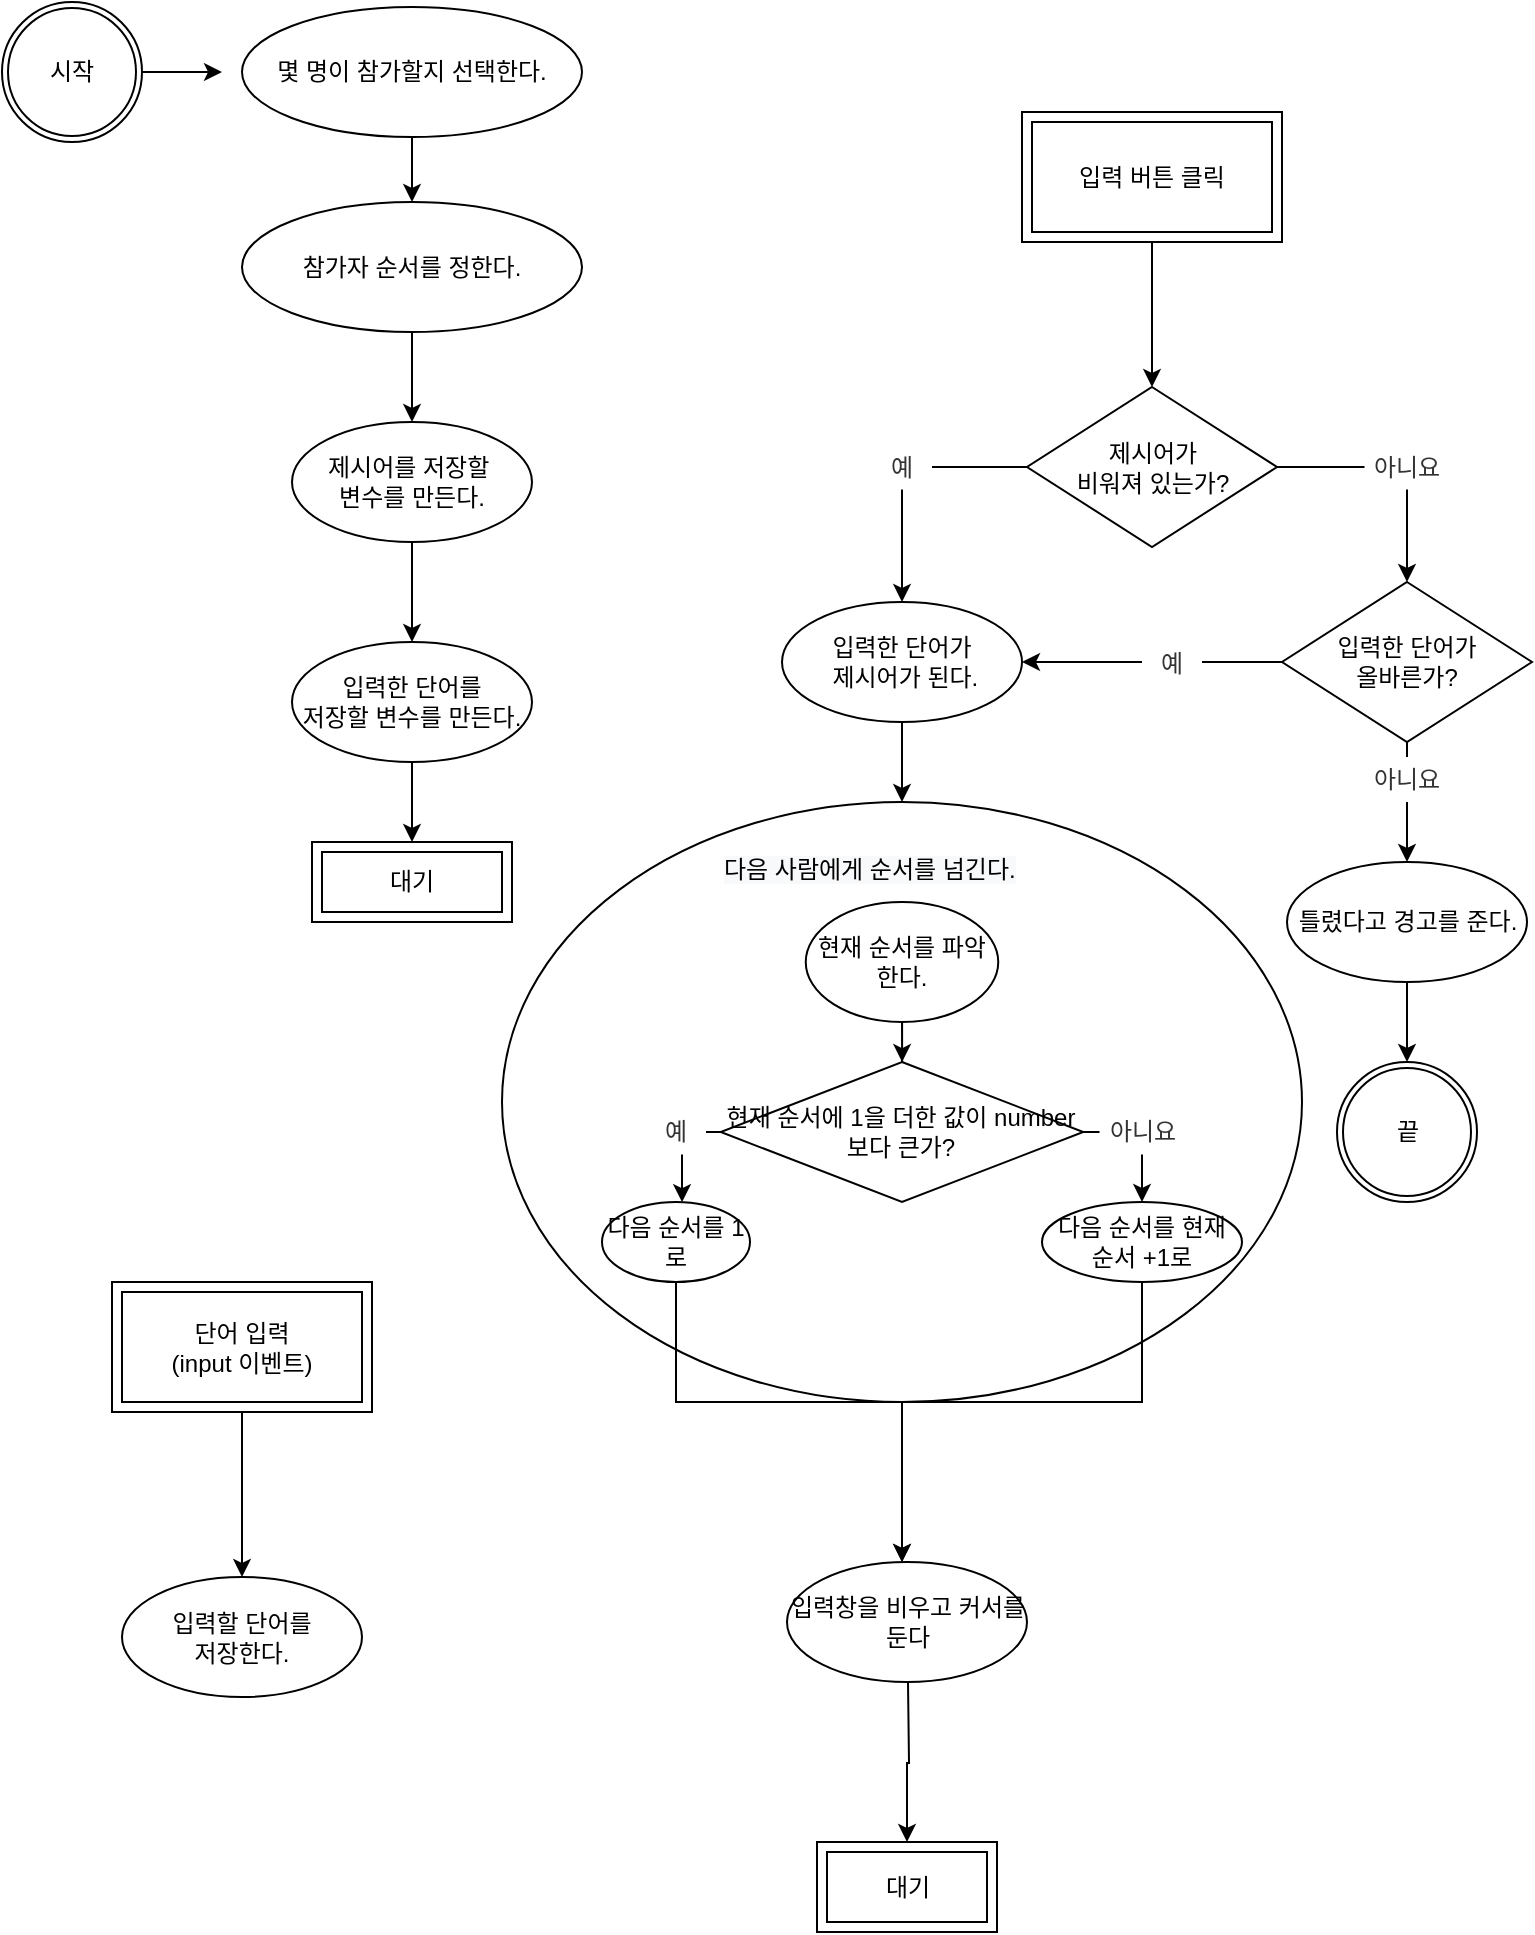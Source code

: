 <mxfile version="20.3.7" type="github">
  <diagram id="BKgCN4qbo_8PVQv8CQGY" name="페이지-1">
    <mxGraphModel dx="1049" dy="966" grid="1" gridSize="10" guides="1" tooltips="1" connect="1" arrows="1" fold="1" page="1" pageScale="1" pageWidth="827" pageHeight="1169" math="0" shadow="0">
      <root>
        <mxCell id="0" />
        <mxCell id="1" parent="0" />
        <mxCell id="66dJpSZi2h7cAA9dzKoU-3" style="edgeStyle=orthogonalEdgeStyle;rounded=0;orthogonalLoop=1;jettySize=auto;html=1;exitX=1;exitY=0.5;exitDx=0;exitDy=0;" parent="1" source="66dJpSZi2h7cAA9dzKoU-1" edge="1">
          <mxGeometry relative="1" as="geometry">
            <mxPoint x="120" y="45" as="targetPoint" />
          </mxGeometry>
        </mxCell>
        <mxCell id="66dJpSZi2h7cAA9dzKoU-1" value="시작" style="ellipse;shape=doubleEllipse;margin=3;whiteSpace=wrap;html=1;align=center;" parent="1" vertex="1">
          <mxGeometry x="10" y="10" width="70" height="70" as="geometry" />
        </mxCell>
        <mxCell id="66dJpSZi2h7cAA9dzKoU-9" value="" style="edgeStyle=orthogonalEdgeStyle;rounded=0;orthogonalLoop=1;jettySize=auto;html=1;" parent="1" source="66dJpSZi2h7cAA9dzKoU-7" target="66dJpSZi2h7cAA9dzKoU-8" edge="1">
          <mxGeometry relative="1" as="geometry" />
        </mxCell>
        <mxCell id="66dJpSZi2h7cAA9dzKoU-7" value="몇 명이 참가할지 선택한다." style="ellipse;whiteSpace=wrap;html=1;" parent="1" vertex="1">
          <mxGeometry x="130" y="12.5" width="170" height="65" as="geometry" />
        </mxCell>
        <mxCell id="66dJpSZi2h7cAA9dzKoU-39" value="" style="edgeStyle=orthogonalEdgeStyle;rounded=0;orthogonalLoop=1;jettySize=auto;html=1;" parent="1" source="66dJpSZi2h7cAA9dzKoU-8" target="66dJpSZi2h7cAA9dzKoU-38" edge="1">
          <mxGeometry relative="1" as="geometry" />
        </mxCell>
        <mxCell id="66dJpSZi2h7cAA9dzKoU-8" value="참가자 순서를 정한다." style="ellipse;whiteSpace=wrap;html=1;" parent="1" vertex="1">
          <mxGeometry x="130" y="110" width="170" height="65" as="geometry" />
        </mxCell>
        <mxCell id="66dJpSZi2h7cAA9dzKoU-12" value="대기" style="shape=ext;margin=3;double=1;whiteSpace=wrap;html=1;align=center;" parent="1" vertex="1">
          <mxGeometry x="165" y="430" width="100" height="40" as="geometry" />
        </mxCell>
        <mxCell id="66dJpSZi2h7cAA9dzKoU-15" value="" style="edgeStyle=orthogonalEdgeStyle;rounded=0;orthogonalLoop=1;jettySize=auto;html=1;" parent="1" source="66dJpSZi2h7cAA9dzKoU-13" target="66dJpSZi2h7cAA9dzKoU-14" edge="1">
          <mxGeometry relative="1" as="geometry" />
        </mxCell>
        <mxCell id="66dJpSZi2h7cAA9dzKoU-13" value="입력 버튼 클릭" style="shape=ext;margin=3;double=1;whiteSpace=wrap;html=1;align=center;" parent="1" vertex="1">
          <mxGeometry x="520" y="65" width="130" height="65" as="geometry" />
        </mxCell>
        <mxCell id="66dJpSZi2h7cAA9dzKoU-19" value="" style="edgeStyle=orthogonalEdgeStyle;rounded=0;orthogonalLoop=1;jettySize=auto;html=1;" parent="1" source="66dJpSZi2h7cAA9dzKoU-14" target="66dJpSZi2h7cAA9dzKoU-18" edge="1">
          <mxGeometry relative="1" as="geometry" />
        </mxCell>
        <mxCell id="66dJpSZi2h7cAA9dzKoU-28" value="" style="edgeStyle=orthogonalEdgeStyle;rounded=0;orthogonalLoop=1;jettySize=auto;html=1;" parent="1" source="66dJpSZi2h7cAA9dzKoU-14" target="66dJpSZi2h7cAA9dzKoU-27" edge="1">
          <mxGeometry relative="1" as="geometry" />
        </mxCell>
        <mxCell id="66dJpSZi2h7cAA9dzKoU-14" value="제시어가 &lt;br&gt;비워져 있는가?" style="rhombus;whiteSpace=wrap;html=1;" parent="1" vertex="1">
          <mxGeometry x="522.5" y="202.5" width="125" height="80" as="geometry" />
        </mxCell>
        <mxCell id="66dJpSZi2h7cAA9dzKoU-21" value="" style="edgeStyle=orthogonalEdgeStyle;rounded=0;orthogonalLoop=1;jettySize=auto;html=1;" parent="1" source="66dJpSZi2h7cAA9dzKoU-18" target="66dJpSZi2h7cAA9dzKoU-20" edge="1">
          <mxGeometry relative="1" as="geometry" />
        </mxCell>
        <mxCell id="66dJpSZi2h7cAA9dzKoU-18" value="입력한 단어가&lt;br&gt;&amp;nbsp;제시어가 된다." style="ellipse;whiteSpace=wrap;html=1;" parent="1" vertex="1">
          <mxGeometry x="400" y="310" width="120" height="60" as="geometry" />
        </mxCell>
        <mxCell id="66dJpSZi2h7cAA9dzKoU-22" value="대기" style="shape=ext;margin=3;double=1;whiteSpace=wrap;html=1;align=center;" parent="1" vertex="1">
          <mxGeometry x="417.5" y="930" width="90" height="45" as="geometry" />
        </mxCell>
        <mxCell id="66dJpSZi2h7cAA9dzKoU-25" value="예" style="text;html=1;strokeColor=none;fillColor=default;align=center;verticalAlign=middle;whiteSpace=wrap;rounded=0;fontColor=#333333;" parent="1" vertex="1">
          <mxGeometry x="445" y="231.25" width="30" height="22.5" as="geometry" />
        </mxCell>
        <mxCell id="66dJpSZi2h7cAA9dzKoU-29" style="edgeStyle=orthogonalEdgeStyle;rounded=0;orthogonalLoop=1;jettySize=auto;html=1;exitX=0;exitY=0.5;exitDx=0;exitDy=0;entryX=1;entryY=0.5;entryDx=0;entryDy=0;" parent="1" source="66dJpSZi2h7cAA9dzKoU-27" target="66dJpSZi2h7cAA9dzKoU-18" edge="1">
          <mxGeometry relative="1" as="geometry" />
        </mxCell>
        <mxCell id="66dJpSZi2h7cAA9dzKoU-32" value="" style="edgeStyle=orthogonalEdgeStyle;rounded=0;orthogonalLoop=1;jettySize=auto;html=1;" parent="1" source="66dJpSZi2h7cAA9dzKoU-27" target="66dJpSZi2h7cAA9dzKoU-31" edge="1">
          <mxGeometry relative="1" as="geometry" />
        </mxCell>
        <mxCell id="66dJpSZi2h7cAA9dzKoU-27" value="입력한 단어가 &lt;br&gt;올바른가?" style="rhombus;whiteSpace=wrap;html=1;" parent="1" vertex="1">
          <mxGeometry x="650" y="300" width="125" height="80" as="geometry" />
        </mxCell>
        <mxCell id="66dJpSZi2h7cAA9dzKoU-30" value="예" style="text;html=1;strokeColor=none;fillColor=default;align=center;verticalAlign=middle;whiteSpace=wrap;rounded=0;fontColor=#333333;" parent="1" vertex="1">
          <mxGeometry x="580" y="330" width="30" height="22.5" as="geometry" />
        </mxCell>
        <mxCell id="66dJpSZi2h7cAA9dzKoU-36" style="edgeStyle=orthogonalEdgeStyle;rounded=0;orthogonalLoop=1;jettySize=auto;html=1;exitX=0.5;exitY=1;exitDx=0;exitDy=0;entryX=0.5;entryY=0;entryDx=0;entryDy=0;" parent="1" source="66dJpSZi2h7cAA9dzKoU-31" target="66dJpSZi2h7cAA9dzKoU-35" edge="1">
          <mxGeometry relative="1" as="geometry" />
        </mxCell>
        <mxCell id="66dJpSZi2h7cAA9dzKoU-31" value="틀렸다고 경고를 준다." style="ellipse;whiteSpace=wrap;html=1;" parent="1" vertex="1">
          <mxGeometry x="652.5" y="440" width="120" height="60" as="geometry" />
        </mxCell>
        <mxCell id="66dJpSZi2h7cAA9dzKoU-33" value="아니요" style="text;html=1;strokeColor=none;fillColor=default;align=center;verticalAlign=middle;whiteSpace=wrap;rounded=0;fontColor=#333333;" parent="1" vertex="1">
          <mxGeometry x="691.25" y="231.25" width="42.5" height="22.5" as="geometry" />
        </mxCell>
        <mxCell id="66dJpSZi2h7cAA9dzKoU-34" value="아니요" style="text;html=1;strokeColor=none;fillColor=default;align=center;verticalAlign=middle;whiteSpace=wrap;rounded=0;fontColor=#333333;" parent="1" vertex="1">
          <mxGeometry x="691.25" y="387.5" width="42.5" height="22.5" as="geometry" />
        </mxCell>
        <mxCell id="66dJpSZi2h7cAA9dzKoU-35" value="끝" style="ellipse;shape=doubleEllipse;margin=3;whiteSpace=wrap;html=1;align=center;" parent="1" vertex="1">
          <mxGeometry x="677.5" y="540" width="70" height="70" as="geometry" />
        </mxCell>
        <mxCell id="66dJpSZi2h7cAA9dzKoU-42" value="" style="edgeStyle=orthogonalEdgeStyle;rounded=0;orthogonalLoop=1;jettySize=auto;html=1;" parent="1" source="66dJpSZi2h7cAA9dzKoU-38" target="66dJpSZi2h7cAA9dzKoU-41" edge="1">
          <mxGeometry relative="1" as="geometry" />
        </mxCell>
        <mxCell id="66dJpSZi2h7cAA9dzKoU-38" value="제시어를 저장할&amp;nbsp;&lt;br&gt;변수를 만든다." style="ellipse;whiteSpace=wrap;html=1;" parent="1" vertex="1">
          <mxGeometry x="155" y="220" width="120" height="60" as="geometry" />
        </mxCell>
        <mxCell id="66dJpSZi2h7cAA9dzKoU-45" style="edgeStyle=orthogonalEdgeStyle;rounded=0;orthogonalLoop=1;jettySize=auto;html=1;exitX=0.5;exitY=1;exitDx=0;exitDy=0;entryX=0.5;entryY=0;entryDx=0;entryDy=0;" parent="1" source="66dJpSZi2h7cAA9dzKoU-41" target="66dJpSZi2h7cAA9dzKoU-12" edge="1">
          <mxGeometry relative="1" as="geometry" />
        </mxCell>
        <mxCell id="66dJpSZi2h7cAA9dzKoU-41" value="입력한 단어를 &lt;br&gt;저장할 변수를 만든다." style="ellipse;whiteSpace=wrap;html=1;" parent="1" vertex="1">
          <mxGeometry x="155" y="330" width="120" height="60" as="geometry" />
        </mxCell>
        <mxCell id="66dJpSZi2h7cAA9dzKoU-49" value="" style="edgeStyle=orthogonalEdgeStyle;rounded=0;orthogonalLoop=1;jettySize=auto;html=1;" parent="1" source="66dJpSZi2h7cAA9dzKoU-46" target="66dJpSZi2h7cAA9dzKoU-48" edge="1">
          <mxGeometry relative="1" as="geometry" />
        </mxCell>
        <mxCell id="66dJpSZi2h7cAA9dzKoU-46" value="단어 입력&lt;br&gt;(input 이벤트)" style="shape=ext;margin=3;double=1;whiteSpace=wrap;html=1;align=center;" parent="1" vertex="1">
          <mxGeometry x="65" y="650" width="130" height="65" as="geometry" />
        </mxCell>
        <mxCell id="66dJpSZi2h7cAA9dzKoU-48" value="입력할 단어를&lt;br&gt;저장한다." style="ellipse;whiteSpace=wrap;html=1;" parent="1" vertex="1">
          <mxGeometry x="70" y="797.5" width="120" height="60" as="geometry" />
        </mxCell>
        <mxCell id="66dJpSZi2h7cAA9dzKoU-52" value="" style="group" parent="1" vertex="1" connectable="0">
          <mxGeometry x="260" y="410" width="400" height="300" as="geometry" />
        </mxCell>
        <mxCell id="66dJpSZi2h7cAA9dzKoU-20" value="" style="ellipse;whiteSpace=wrap;html=1;" parent="66dJpSZi2h7cAA9dzKoU-52" vertex="1">
          <mxGeometry width="400" height="300" as="geometry" />
        </mxCell>
        <mxCell id="66dJpSZi2h7cAA9dzKoU-51" value="&lt;span style=&quot;color: rgb(0, 0, 0); font-family: Helvetica; font-size: 12px; font-style: normal; font-variant-ligatures: normal; font-variant-caps: normal; font-weight: 400; letter-spacing: normal; orphans: 2; text-align: center; text-indent: 0px; text-transform: none; widows: 2; word-spacing: 0px; -webkit-text-stroke-width: 0px; background-color: rgb(248, 249, 250); text-decoration-thickness: initial; text-decoration-style: initial; text-decoration-color: initial; float: none; display: inline !important;&quot;&gt;다음 사람에게&amp;nbsp;&lt;/span&gt;&lt;span style=&quot;color: rgb(0, 0, 0); font-family: Helvetica; font-size: 12px; font-style: normal; font-variant-ligatures: normal; font-variant-caps: normal; font-weight: 400; letter-spacing: normal; orphans: 2; text-align: center; text-indent: 0px; text-transform: none; widows: 2; word-spacing: 0px; -webkit-text-stroke-width: 0px; background-color: rgb(248, 249, 250); text-decoration-thickness: initial; text-decoration-style: initial; text-decoration-color: initial; float: none; display: inline !important;&quot;&gt;순서를 넘긴다.&lt;/span&gt;" style="text;whiteSpace=wrap;html=1;" parent="66dJpSZi2h7cAA9dzKoU-52" vertex="1">
          <mxGeometry x="109.38" y="20" width="200" height="20" as="geometry" />
        </mxCell>
        <mxCell id="66dJpSZi2h7cAA9dzKoU-53" value="현재 순서를 파악한다." style="ellipse;whiteSpace=wrap;html=1;rounded=0;fillColor=default;" parent="66dJpSZi2h7cAA9dzKoU-52" vertex="1">
          <mxGeometry x="151.875" y="50" width="96.25" height="60" as="geometry" />
        </mxCell>
        <mxCell id="66dJpSZi2h7cAA9dzKoU-62" style="edgeStyle=orthogonalEdgeStyle;rounded=0;orthogonalLoop=1;jettySize=auto;html=1;exitX=1;exitY=0.5;exitDx=0;exitDy=0;entryX=0.5;entryY=0;entryDx=0;entryDy=0;" parent="66dJpSZi2h7cAA9dzKoU-52" source="66dJpSZi2h7cAA9dzKoU-54" target="66dJpSZi2h7cAA9dzKoU-61" edge="1">
          <mxGeometry relative="1" as="geometry" />
        </mxCell>
        <mxCell id="66dJpSZi2h7cAA9dzKoU-54" value="현재 순서에 1을 더한 값이 number보다 큰가?" style="rhombus;whiteSpace=wrap;html=1;rounded=0;" parent="66dJpSZi2h7cAA9dzKoU-52" vertex="1">
          <mxGeometry x="109.375" y="130" width="181.25" height="70" as="geometry" />
        </mxCell>
        <mxCell id="66dJpSZi2h7cAA9dzKoU-55" value="" style="edgeStyle=orthogonalEdgeStyle;rounded=0;orthogonalLoop=1;jettySize=auto;html=1;" parent="66dJpSZi2h7cAA9dzKoU-52" source="66dJpSZi2h7cAA9dzKoU-53" target="66dJpSZi2h7cAA9dzKoU-54" edge="1">
          <mxGeometry relative="1" as="geometry" />
        </mxCell>
        <mxCell id="66dJpSZi2h7cAA9dzKoU-58" value="다음 순서를 1로" style="ellipse;whiteSpace=wrap;html=1;rounded=0;" parent="66dJpSZi2h7cAA9dzKoU-52" vertex="1">
          <mxGeometry x="50" y="200" width="74" height="40" as="geometry" />
        </mxCell>
        <mxCell id="66dJpSZi2h7cAA9dzKoU-59" value="" style="edgeStyle=orthogonalEdgeStyle;rounded=0;orthogonalLoop=1;jettySize=auto;html=1;" parent="66dJpSZi2h7cAA9dzKoU-52" source="66dJpSZi2h7cAA9dzKoU-54" target="66dJpSZi2h7cAA9dzKoU-58" edge="1">
          <mxGeometry relative="1" as="geometry">
            <Array as="points">
              <mxPoint x="90" y="165" />
            </Array>
          </mxGeometry>
        </mxCell>
        <mxCell id="66dJpSZi2h7cAA9dzKoU-61" value="다음 순서를 현재 순서 +1로" style="ellipse;whiteSpace=wrap;html=1;rounded=0;" parent="66dJpSZi2h7cAA9dzKoU-52" vertex="1">
          <mxGeometry x="270" y="200" width="100" height="40" as="geometry" />
        </mxCell>
        <mxCell id="66dJpSZi2h7cAA9dzKoU-67" value="예" style="text;html=1;strokeColor=none;fillColor=default;align=center;verticalAlign=middle;whiteSpace=wrap;rounded=0;fontColor=#333333;" parent="66dJpSZi2h7cAA9dzKoU-52" vertex="1">
          <mxGeometry x="72" y="153.75" width="30" height="22.5" as="geometry" />
        </mxCell>
        <mxCell id="66dJpSZi2h7cAA9dzKoU-71" value="아니요" style="text;html=1;strokeColor=none;fillColor=default;align=center;verticalAlign=middle;whiteSpace=wrap;rounded=0;fontColor=#333333;" parent="66dJpSZi2h7cAA9dzKoU-52" vertex="1">
          <mxGeometry x="298.75" y="153.75" width="42.5" height="22.5" as="geometry" />
        </mxCell>
        <mxCell id="66dJpSZi2h7cAA9dzKoU-65" style="edgeStyle=orthogonalEdgeStyle;rounded=0;orthogonalLoop=1;jettySize=auto;html=1;exitX=0.5;exitY=1;exitDx=0;exitDy=0;" parent="1" source="66dJpSZi2h7cAA9dzKoU-58" edge="1">
          <mxGeometry relative="1" as="geometry">
            <Array as="points">
              <mxPoint x="347" y="710" />
              <mxPoint x="460" y="710" />
              <mxPoint x="460" y="790" />
            </Array>
            <mxPoint x="460" y="790" as="targetPoint" />
          </mxGeometry>
        </mxCell>
        <mxCell id="66dJpSZi2h7cAA9dzKoU-66" style="edgeStyle=orthogonalEdgeStyle;rounded=0;orthogonalLoop=1;jettySize=auto;html=1;exitX=0.5;exitY=1;exitDx=0;exitDy=0;" parent="1" source="66dJpSZi2h7cAA9dzKoU-61" edge="1">
          <mxGeometry relative="1" as="geometry">
            <mxPoint x="460" y="790" as="targetPoint" />
            <Array as="points">
              <mxPoint x="580" y="710" />
              <mxPoint x="460" y="710" />
            </Array>
          </mxGeometry>
        </mxCell>
        <mxCell id="2NMlWgnLuM4fN2_8kK59-10" value="입력창을 비우고 커서를 둔다" style="ellipse;whiteSpace=wrap;html=1;" vertex="1" parent="1">
          <mxGeometry x="402.5" y="790" width="120" height="60" as="geometry" />
        </mxCell>
        <mxCell id="2NMlWgnLuM4fN2_8kK59-14" value="" style="edgeStyle=orthogonalEdgeStyle;rounded=0;orthogonalLoop=1;jettySize=auto;html=1;entryX=0.5;entryY=0;entryDx=0;entryDy=0;" edge="1" parent="1" target="66dJpSZi2h7cAA9dzKoU-22">
          <mxGeometry relative="1" as="geometry">
            <mxPoint x="463" y="850" as="sourcePoint" />
            <mxPoint x="459.29" y="922.5" as="targetPoint" />
          </mxGeometry>
        </mxCell>
      </root>
    </mxGraphModel>
  </diagram>
</mxfile>
